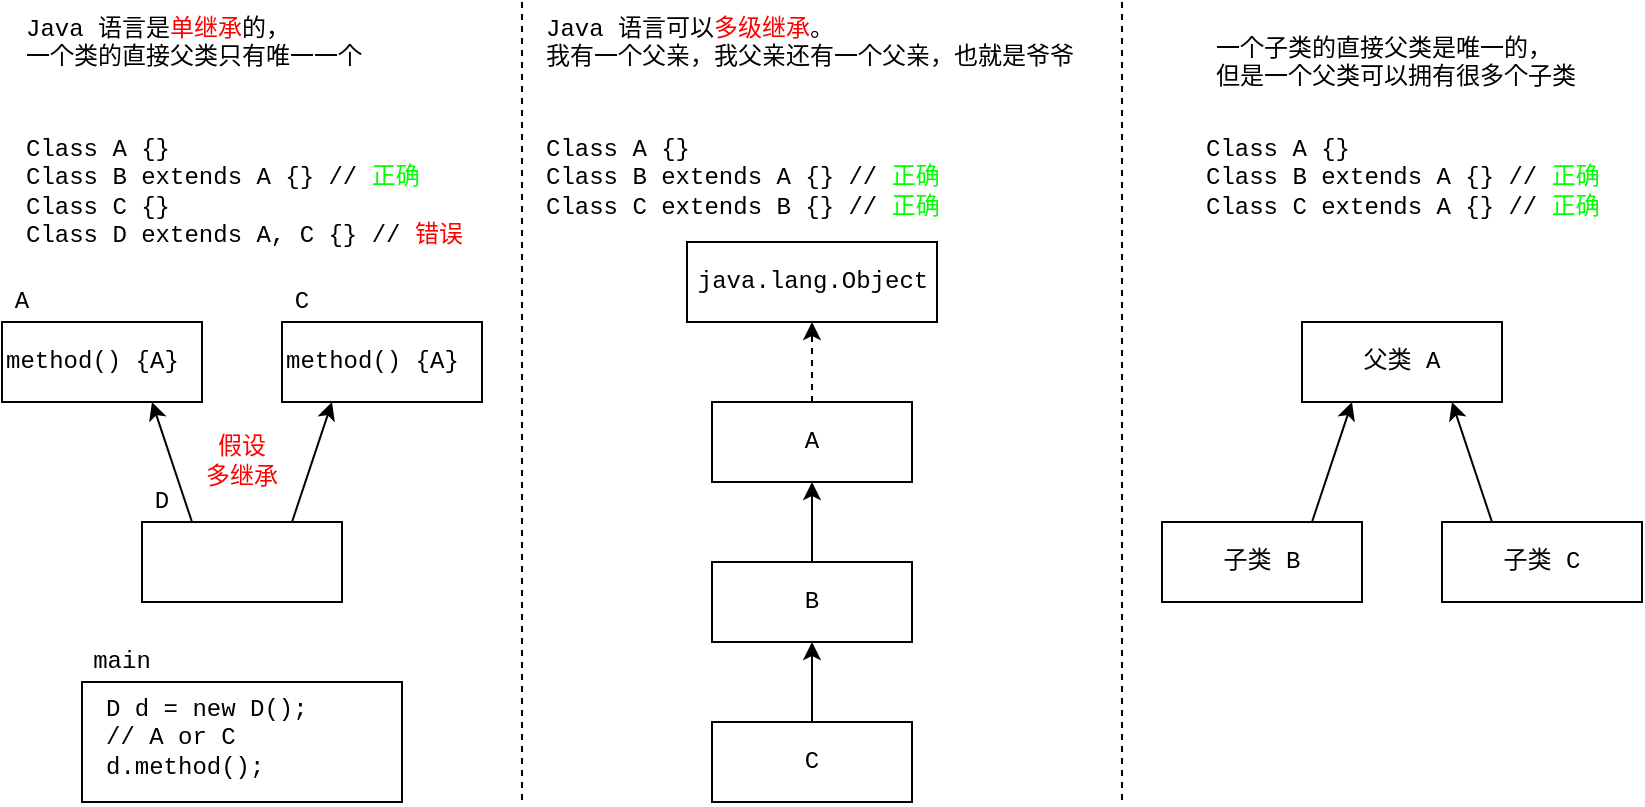 <mxfile version="13.6.2" type="device"><diagram id="C5RBs43oDa-KdzZeNtuy" name="Page-1"><mxGraphModel dx="1422" dy="832" grid="1" gridSize="10" guides="1" tooltips="1" connect="1" arrows="1" fold="1" page="0" pageScale="1" pageWidth="827" pageHeight="1169" math="0" shadow="0"><root><mxCell id="WIyWlLk6GJQsqaUBKTNV-0"/><mxCell id="WIyWlLk6GJQsqaUBKTNV-1" parent="WIyWlLk6GJQsqaUBKTNV-0"/><mxCell id="qmK7_KmH-aCiotUElFZ0-0" value="Java 语言是&lt;font color=&quot;#ff0000&quot;&gt;单继承&lt;/font&gt;的，&lt;br&gt;一个类的直接父类只有唯一一个" style="text;html=1;strokeColor=none;fillColor=none;align=left;verticalAlign=top;whiteSpace=wrap;rounded=0;fontFamily=Courier New;" vertex="1" parent="WIyWlLk6GJQsqaUBKTNV-1"><mxGeometry x="10" width="240" height="40" as="geometry"/></mxCell><mxCell id="qmK7_KmH-aCiotUElFZ0-2" value="Class A {}&lt;br&gt;Class B extends A {} // &lt;font color=&quot;#00ff00&quot;&gt;正确&lt;/font&gt;&lt;br&gt;Class C {}&lt;br&gt;Class D extends A, C {} // &lt;font color=&quot;#ff0000&quot;&gt;错误&lt;/font&gt;" style="text;html=1;strokeColor=none;fillColor=none;align=left;verticalAlign=top;whiteSpace=wrap;rounded=0;fontFamily=Courier New;" vertex="1" parent="WIyWlLk6GJQsqaUBKTNV-1"><mxGeometry x="10" y="60" width="240" height="60" as="geometry"/></mxCell><mxCell id="qmK7_KmH-aCiotUElFZ0-3" value="method() {A}" style="rounded=0;whiteSpace=wrap;html=1;fontFamily=Courier New;align=left;" vertex="1" parent="WIyWlLk6GJQsqaUBKTNV-1"><mxGeometry y="160" width="100" height="40" as="geometry"/></mxCell><mxCell id="qmK7_KmH-aCiotUElFZ0-4" value="method() {A}" style="rounded=0;whiteSpace=wrap;html=1;fontFamily=Courier New;align=left;" vertex="1" parent="WIyWlLk6GJQsqaUBKTNV-1"><mxGeometry x="140" y="160" width="100" height="40" as="geometry"/></mxCell><mxCell id="qmK7_KmH-aCiotUElFZ0-5" value="" style="rounded=0;whiteSpace=wrap;html=1;fontFamily=Courier New;align=left;" vertex="1" parent="WIyWlLk6GJQsqaUBKTNV-1"><mxGeometry x="70" y="260" width="100" height="40" as="geometry"/></mxCell><mxCell id="qmK7_KmH-aCiotUElFZ0-6" value="A" style="text;html=1;strokeColor=none;fillColor=none;align=center;verticalAlign=middle;whiteSpace=wrap;rounded=0;fontFamily=Courier New;" vertex="1" parent="WIyWlLk6GJQsqaUBKTNV-1"><mxGeometry y="140" width="20" height="20" as="geometry"/></mxCell><mxCell id="qmK7_KmH-aCiotUElFZ0-7" value="C" style="text;html=1;strokeColor=none;fillColor=none;align=center;verticalAlign=middle;whiteSpace=wrap;rounded=0;fontFamily=Courier New;" vertex="1" parent="WIyWlLk6GJQsqaUBKTNV-1"><mxGeometry x="140" y="140" width="20" height="20" as="geometry"/></mxCell><mxCell id="qmK7_KmH-aCiotUElFZ0-8" value="D" style="text;html=1;strokeColor=none;fillColor=none;align=center;verticalAlign=middle;whiteSpace=wrap;rounded=0;fontFamily=Courier New;" vertex="1" parent="WIyWlLk6GJQsqaUBKTNV-1"><mxGeometry x="70" y="240" width="20" height="20" as="geometry"/></mxCell><mxCell id="qmK7_KmH-aCiotUElFZ0-9" value="" style="endArrow=classic;html=1;fontFamily=Courier New;exitX=0.25;exitY=0;exitDx=0;exitDy=0;entryX=0.75;entryY=1;entryDx=0;entryDy=0;" edge="1" parent="WIyWlLk6GJQsqaUBKTNV-1" source="qmK7_KmH-aCiotUElFZ0-5" target="qmK7_KmH-aCiotUElFZ0-3"><mxGeometry width="50" height="50" relative="1" as="geometry"><mxPoint x="60" y="390" as="sourcePoint"/><mxPoint x="110" y="340" as="targetPoint"/></mxGeometry></mxCell><mxCell id="qmK7_KmH-aCiotUElFZ0-10" value="" style="endArrow=classic;html=1;fontFamily=Courier New;exitX=0.75;exitY=0;exitDx=0;exitDy=0;entryX=0.25;entryY=1;entryDx=0;entryDy=0;" edge="1" parent="WIyWlLk6GJQsqaUBKTNV-1" source="qmK7_KmH-aCiotUElFZ0-5" target="qmK7_KmH-aCiotUElFZ0-4"><mxGeometry width="50" height="50" relative="1" as="geometry"><mxPoint x="105" y="270" as="sourcePoint"/><mxPoint x="85" y="210" as="targetPoint"/></mxGeometry></mxCell><mxCell id="qmK7_KmH-aCiotUElFZ0-12" value="" style="rounded=0;whiteSpace=wrap;html=1;fontFamily=Courier New;align=left;" vertex="1" parent="WIyWlLk6GJQsqaUBKTNV-1"><mxGeometry x="40" y="340" width="160" height="60" as="geometry"/></mxCell><mxCell id="qmK7_KmH-aCiotUElFZ0-13" value="main" style="text;html=1;strokeColor=none;fillColor=none;align=center;verticalAlign=middle;whiteSpace=wrap;rounded=0;fontFamily=Courier New;" vertex="1" parent="WIyWlLk6GJQsqaUBKTNV-1"><mxGeometry x="40" y="320" width="40" height="20" as="geometry"/></mxCell><mxCell id="qmK7_KmH-aCiotUElFZ0-14" value="D d = new D();&lt;br&gt;// A or C&lt;br&gt;d.method();" style="text;html=1;strokeColor=none;fillColor=none;align=left;verticalAlign=top;whiteSpace=wrap;rounded=0;fontFamily=Courier New;" vertex="1" parent="WIyWlLk6GJQsqaUBKTNV-1"><mxGeometry x="50" y="340" width="120" height="60" as="geometry"/></mxCell><mxCell id="qmK7_KmH-aCiotUElFZ0-15" value="" style="endArrow=none;dashed=1;html=1;fontFamily=Courier New;" edge="1" parent="WIyWlLk6GJQsqaUBKTNV-1"><mxGeometry width="50" height="50" relative="1" as="geometry"><mxPoint x="260" as="sourcePoint"/><mxPoint x="260" y="400" as="targetPoint"/></mxGeometry></mxCell><mxCell id="qmK7_KmH-aCiotUElFZ0-16" value="假设&lt;br&gt;多继承" style="text;html=1;strokeColor=none;fillColor=none;align=center;verticalAlign=middle;whiteSpace=wrap;rounded=0;fontFamily=Courier New;fontColor=#FF0000;" vertex="1" parent="WIyWlLk6GJQsqaUBKTNV-1"><mxGeometry x="100" y="220" width="40" height="20" as="geometry"/></mxCell><mxCell id="qmK7_KmH-aCiotUElFZ0-17" value="Java 语言可以&lt;font color=&quot;#ff0000&quot;&gt;多级继承&lt;/font&gt;。&lt;br&gt;我有一个父亲，我父亲还有一个父亲，也就是爷爷" style="text;html=1;strokeColor=none;fillColor=none;align=left;verticalAlign=top;whiteSpace=wrap;rounded=0;fontFamily=Courier New;" vertex="1" parent="WIyWlLk6GJQsqaUBKTNV-1"><mxGeometry x="270" width="270" height="40" as="geometry"/></mxCell><mxCell id="qmK7_KmH-aCiotUElFZ0-18" value="Class A {}&lt;br&gt;Class B extends A {} // &lt;font color=&quot;#00ff00&quot;&gt;正确&lt;/font&gt;&lt;br&gt;Class C extends B {} //&amp;nbsp;&lt;span style=&quot;color: rgb(0 , 255 , 0)&quot;&gt;正确&lt;/span&gt;" style="text;html=1;strokeColor=none;fillColor=none;align=left;verticalAlign=top;whiteSpace=wrap;rounded=0;fontFamily=Courier New;" vertex="1" parent="WIyWlLk6GJQsqaUBKTNV-1"><mxGeometry x="270" y="60" width="240" height="60" as="geometry"/></mxCell><mxCell id="qmK7_KmH-aCiotUElFZ0-20" value="java.lang.Object" style="rounded=0;whiteSpace=wrap;html=1;fontFamily=Courier New;align=center;" vertex="1" parent="WIyWlLk6GJQsqaUBKTNV-1"><mxGeometry x="342.5" y="120" width="125" height="40" as="geometry"/></mxCell><mxCell id="qmK7_KmH-aCiotUElFZ0-21" value="A" style="rounded=0;whiteSpace=wrap;html=1;fontFamily=Courier New;align=center;" vertex="1" parent="WIyWlLk6GJQsqaUBKTNV-1"><mxGeometry x="355" y="200" width="100" height="40" as="geometry"/></mxCell><mxCell id="qmK7_KmH-aCiotUElFZ0-22" value="B" style="rounded=0;whiteSpace=wrap;html=1;fontFamily=Courier New;align=center;" vertex="1" parent="WIyWlLk6GJQsqaUBKTNV-1"><mxGeometry x="355" y="280" width="100" height="40" as="geometry"/></mxCell><mxCell id="qmK7_KmH-aCiotUElFZ0-23" value="C" style="rounded=0;whiteSpace=wrap;html=1;fontFamily=Courier New;align=center;" vertex="1" parent="WIyWlLk6GJQsqaUBKTNV-1"><mxGeometry x="355" y="360" width="100" height="40" as="geometry"/></mxCell><mxCell id="qmK7_KmH-aCiotUElFZ0-24" value="" style="endArrow=classic;html=1;fontFamily=Courier New;fontColor=#FF0000;exitX=0.5;exitY=0;exitDx=0;exitDy=0;entryX=0.5;entryY=1;entryDx=0;entryDy=0;" edge="1" parent="WIyWlLk6GJQsqaUBKTNV-1" source="qmK7_KmH-aCiotUElFZ0-23" target="qmK7_KmH-aCiotUElFZ0-22"><mxGeometry width="50" height="50" relative="1" as="geometry"><mxPoint x="580" y="340" as="sourcePoint"/><mxPoint x="630" y="290" as="targetPoint"/></mxGeometry></mxCell><mxCell id="qmK7_KmH-aCiotUElFZ0-25" value="" style="endArrow=classic;html=1;fontFamily=Courier New;fontColor=#FF0000;exitX=0.5;exitY=0;exitDx=0;exitDy=0;entryX=0.5;entryY=1;entryDx=0;entryDy=0;" edge="1" parent="WIyWlLk6GJQsqaUBKTNV-1" source="qmK7_KmH-aCiotUElFZ0-22" target="qmK7_KmH-aCiotUElFZ0-21"><mxGeometry width="50" height="50" relative="1" as="geometry"><mxPoint x="415" y="370" as="sourcePoint"/><mxPoint x="415" y="330" as="targetPoint"/></mxGeometry></mxCell><mxCell id="qmK7_KmH-aCiotUElFZ0-26" value="" style="endArrow=classic;html=1;fontFamily=Courier New;fontColor=#FF0000;exitX=0.5;exitY=0;exitDx=0;exitDy=0;entryX=0.5;entryY=1;entryDx=0;entryDy=0;dashed=1;" edge="1" parent="WIyWlLk6GJQsqaUBKTNV-1" source="qmK7_KmH-aCiotUElFZ0-21" target="qmK7_KmH-aCiotUElFZ0-20"><mxGeometry width="50" height="50" relative="1" as="geometry"><mxPoint x="425" y="380" as="sourcePoint"/><mxPoint x="425" y="340" as="targetPoint"/></mxGeometry></mxCell><mxCell id="qmK7_KmH-aCiotUElFZ0-27" value="" style="endArrow=none;dashed=1;html=1;fontFamily=Courier New;" edge="1" parent="WIyWlLk6GJQsqaUBKTNV-1"><mxGeometry width="50" height="50" relative="1" as="geometry"><mxPoint x="560" as="sourcePoint"/><mxPoint x="560" y="400" as="targetPoint"/></mxGeometry></mxCell><mxCell id="qmK7_KmH-aCiotUElFZ0-28" value="一个子类的直接父类是唯一的，&lt;br&gt;但是一个父类可以拥有很多个子类" style="text;html=1;strokeColor=none;fillColor=none;align=left;verticalAlign=top;whiteSpace=wrap;rounded=0;fontFamily=Courier New;" vertex="1" parent="WIyWlLk6GJQsqaUBKTNV-1"><mxGeometry x="605" y="10" width="190" height="40" as="geometry"/></mxCell><mxCell id="qmK7_KmH-aCiotUElFZ0-29" value="Class A {}&lt;br&gt;Class B extends A {} // &lt;font color=&quot;#00ff00&quot;&gt;正确&lt;/font&gt;&lt;br&gt;Class C extends A {} //&amp;nbsp;&lt;span style=&quot;color: rgb(0 , 255 , 0)&quot;&gt;正确&lt;/span&gt;" style="text;html=1;strokeColor=none;fillColor=none;align=left;verticalAlign=top;whiteSpace=wrap;rounded=0;fontFamily=Courier New;" vertex="1" parent="WIyWlLk6GJQsqaUBKTNV-1"><mxGeometry x="600" y="60" width="200" height="60" as="geometry"/></mxCell><mxCell id="qmK7_KmH-aCiotUElFZ0-30" value="父类 A" style="rounded=0;whiteSpace=wrap;html=1;fontFamily=Courier New;align=center;" vertex="1" parent="WIyWlLk6GJQsqaUBKTNV-1"><mxGeometry x="650" y="160" width="100" height="40" as="geometry"/></mxCell><mxCell id="qmK7_KmH-aCiotUElFZ0-31" value="子类 B" style="rounded=0;whiteSpace=wrap;html=1;fontFamily=Courier New;align=center;" vertex="1" parent="WIyWlLk6GJQsqaUBKTNV-1"><mxGeometry x="580" y="260" width="100" height="40" as="geometry"/></mxCell><mxCell id="qmK7_KmH-aCiotUElFZ0-32" value="子类 C" style="rounded=0;whiteSpace=wrap;html=1;fontFamily=Courier New;align=center;" vertex="1" parent="WIyWlLk6GJQsqaUBKTNV-1"><mxGeometry x="720" y="260" width="100" height="40" as="geometry"/></mxCell><mxCell id="qmK7_KmH-aCiotUElFZ0-33" value="" style="endArrow=classic;html=1;fontFamily=Courier New;exitX=0.75;exitY=0;exitDx=0;exitDy=0;entryX=0.25;entryY=1;entryDx=0;entryDy=0;" edge="1" parent="WIyWlLk6GJQsqaUBKTNV-1" source="qmK7_KmH-aCiotUElFZ0-31" target="qmK7_KmH-aCiotUElFZ0-30"><mxGeometry width="50" height="50" relative="1" as="geometry"><mxPoint x="155" y="270" as="sourcePoint"/><mxPoint x="175" y="210" as="targetPoint"/></mxGeometry></mxCell><mxCell id="qmK7_KmH-aCiotUElFZ0-34" value="" style="endArrow=classic;html=1;fontFamily=Courier New;exitX=0.25;exitY=0;exitDx=0;exitDy=0;entryX=0.75;entryY=1;entryDx=0;entryDy=0;" edge="1" parent="WIyWlLk6GJQsqaUBKTNV-1" source="qmK7_KmH-aCiotUElFZ0-32" target="qmK7_KmH-aCiotUElFZ0-30"><mxGeometry width="50" height="50" relative="1" as="geometry"><mxPoint x="665" y="270" as="sourcePoint"/><mxPoint x="685" y="210" as="targetPoint"/></mxGeometry></mxCell></root></mxGraphModel></diagram></mxfile>